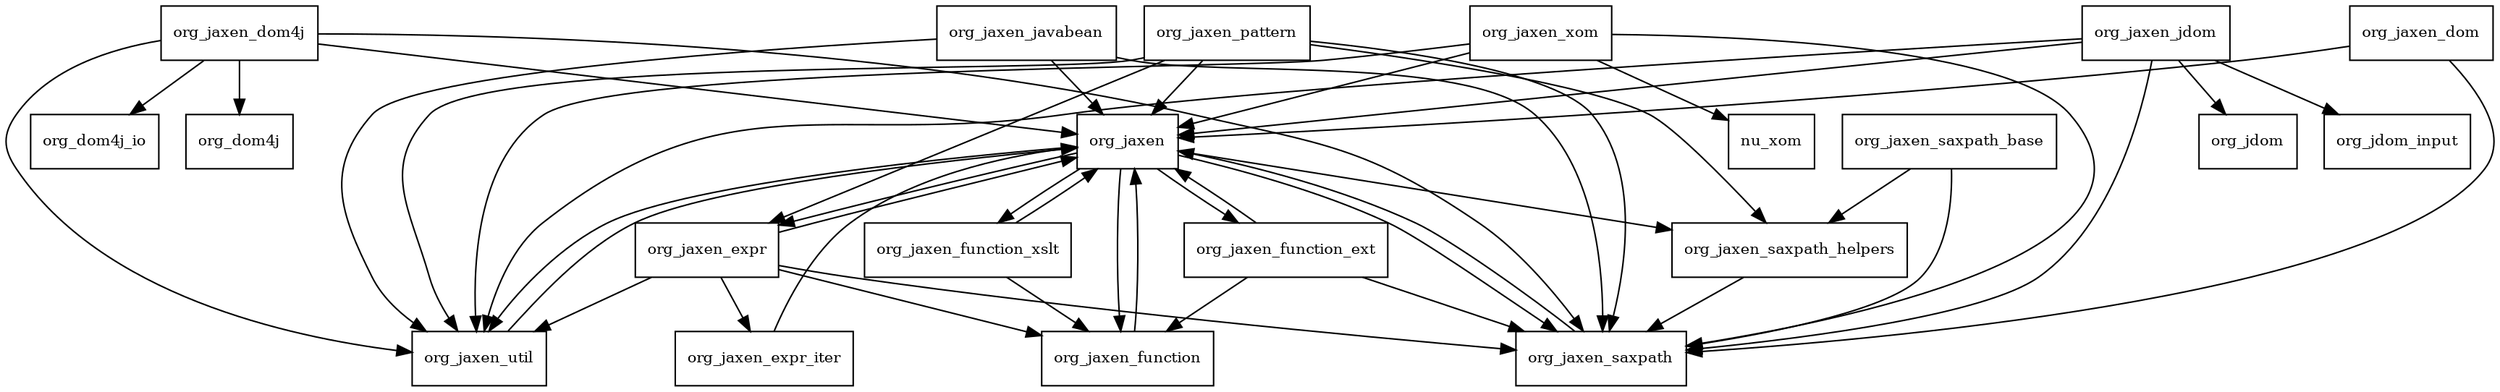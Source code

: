 digraph jaxen_1_1_1_package_dependencies {
  node [shape = box, fontsize=10.0];
  org_jaxen -> org_jaxen_expr;
  org_jaxen -> org_jaxen_function;
  org_jaxen -> org_jaxen_function_ext;
  org_jaxen -> org_jaxen_function_xslt;
  org_jaxen -> org_jaxen_saxpath;
  org_jaxen -> org_jaxen_saxpath_helpers;
  org_jaxen -> org_jaxen_util;
  org_jaxen_dom -> org_jaxen;
  org_jaxen_dom -> org_jaxen_saxpath;
  org_jaxen_dom4j -> org_dom4j;
  org_jaxen_dom4j -> org_dom4j_io;
  org_jaxen_dom4j -> org_jaxen;
  org_jaxen_dom4j -> org_jaxen_saxpath;
  org_jaxen_dom4j -> org_jaxen_util;
  org_jaxen_expr -> org_jaxen;
  org_jaxen_expr -> org_jaxen_expr_iter;
  org_jaxen_expr -> org_jaxen_function;
  org_jaxen_expr -> org_jaxen_saxpath;
  org_jaxen_expr -> org_jaxen_util;
  org_jaxen_expr_iter -> org_jaxen;
  org_jaxen_function -> org_jaxen;
  org_jaxen_function_ext -> org_jaxen;
  org_jaxen_function_ext -> org_jaxen_function;
  org_jaxen_function_ext -> org_jaxen_saxpath;
  org_jaxen_function_xslt -> org_jaxen;
  org_jaxen_function_xslt -> org_jaxen_function;
  org_jaxen_javabean -> org_jaxen;
  org_jaxen_javabean -> org_jaxen_saxpath;
  org_jaxen_javabean -> org_jaxen_util;
  org_jaxen_jdom -> org_jaxen;
  org_jaxen_jdom -> org_jaxen_saxpath;
  org_jaxen_jdom -> org_jaxen_util;
  org_jaxen_jdom -> org_jdom;
  org_jaxen_jdom -> org_jdom_input;
  org_jaxen_pattern -> org_jaxen;
  org_jaxen_pattern -> org_jaxen_expr;
  org_jaxen_pattern -> org_jaxen_saxpath;
  org_jaxen_pattern -> org_jaxen_saxpath_helpers;
  org_jaxen_pattern -> org_jaxen_util;
  org_jaxen_saxpath -> org_jaxen;
  org_jaxen_saxpath_base -> org_jaxen_saxpath;
  org_jaxen_saxpath_base -> org_jaxen_saxpath_helpers;
  org_jaxen_saxpath_helpers -> org_jaxen_saxpath;
  org_jaxen_util -> org_jaxen;
  org_jaxen_xom -> nu_xom;
  org_jaxen_xom -> org_jaxen;
  org_jaxen_xom -> org_jaxen_saxpath;
  org_jaxen_xom -> org_jaxen_util;
}
